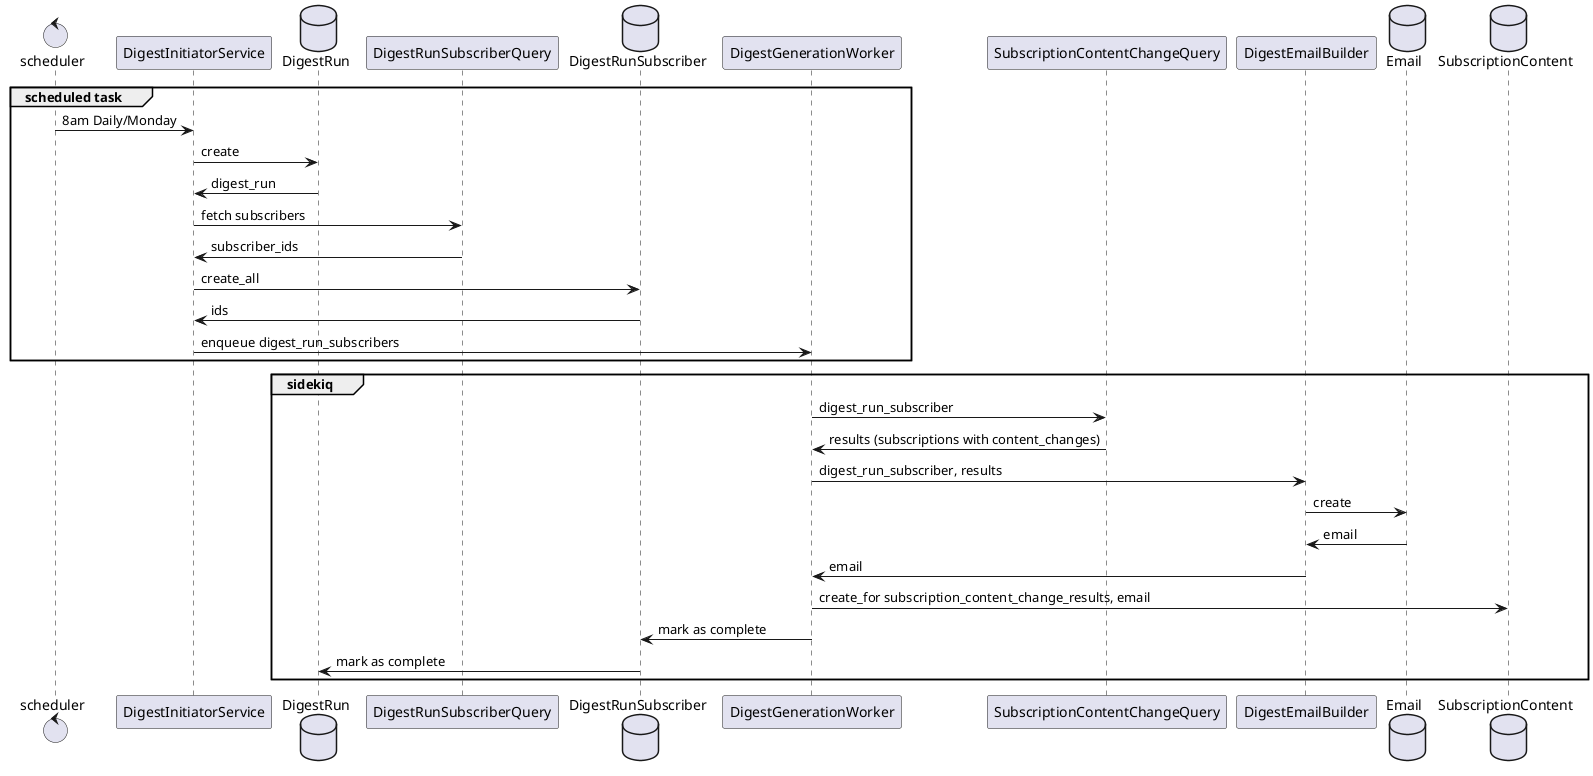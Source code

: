 @startuml
control scheduler
participant digest_initiator_service as "DigestInitiatorService"
database digest_run as "DigestRun"
participant digest_subscriber_query as "DigestRunSubscriberQuery"
database digest_run_subscriber as "DigestRunSubscriber"
participant digest_generation_worker as "DigestGenerationWorker"
participant subscription_content_change_query as "SubscriptionContentChangeQuery"
participant digest_email_builder as "DigestEmailBuilder"
database email as "Email"
database subscription_content as "SubscriptionContent"

group scheduled task
  scheduler -> digest_initiator_service : 8am Daily/Monday
  digest_initiator_service -> digest_run : create
  digest_run -> digest_initiator_service : digest_run
  digest_initiator_service -> digest_subscriber_query : fetch subscribers
  digest_subscriber_query -> digest_initiator_service : subscriber_ids
  digest_initiator_service -> digest_run_subscriber : create_all
  digest_run_subscriber -> digest_initiator_service : ids
  digest_initiator_service -> digest_generation_worker : enqueue digest_run_subscribers
end

group sidekiq
  digest_generation_worker -> subscription_content_change_query : digest_run_subscriber
  subscription_content_change_query -> digest_generation_worker : results (subscriptions with content_changes)
  digest_generation_worker -> digest_email_builder : digest_run_subscriber, results
  digest_email_builder -> email : create
  email -> digest_email_builder : email
  digest_email_builder -> digest_generation_worker : email
  digest_generation_worker -> subscription_content : create_for subscription_content_change_results, email
  digest_generation_worker -> digest_run_subscriber : mark as complete
  digest_run_subscriber -> digest_run : mark as complete
end
@enduml
